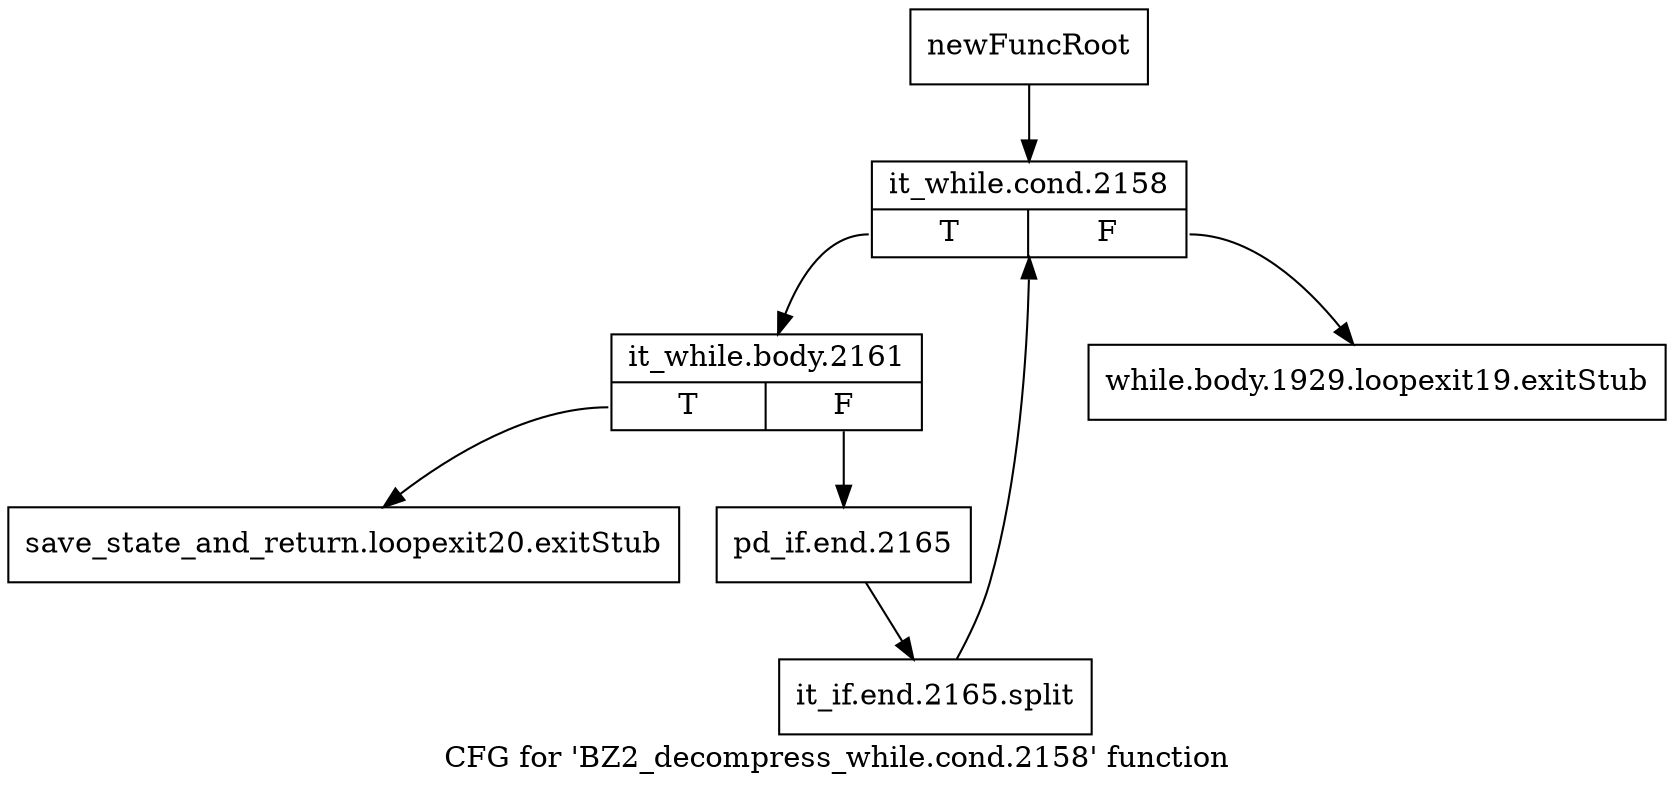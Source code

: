 digraph "CFG for 'BZ2_decompress_while.cond.2158' function" {
	label="CFG for 'BZ2_decompress_while.cond.2158' function";

	Node0x1966260 [shape=record,label="{newFuncRoot}"];
	Node0x1966260 -> Node0x1966350;
	Node0x19662b0 [shape=record,label="{while.body.1929.loopexit19.exitStub}"];
	Node0x1966300 [shape=record,label="{save_state_and_return.loopexit20.exitStub}"];
	Node0x1966350 [shape=record,label="{it_while.cond.2158|{<s0>T|<s1>F}}"];
	Node0x1966350:s0 -> Node0x19663a0;
	Node0x1966350:s1 -> Node0x19662b0;
	Node0x19663a0 [shape=record,label="{it_while.body.2161|{<s0>T|<s1>F}}"];
	Node0x19663a0:s0 -> Node0x1966300;
	Node0x19663a0:s1 -> Node0x19663f0;
	Node0x19663f0 [shape=record,label="{pd_if.end.2165}"];
	Node0x19663f0 -> Node0x1c29dd0;
	Node0x1c29dd0 [shape=record,label="{it_if.end.2165.split}"];
	Node0x1c29dd0 -> Node0x1966350;
}
